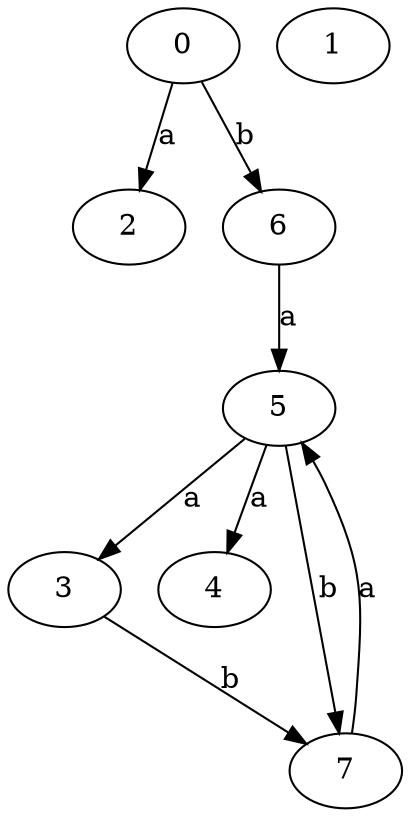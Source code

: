 strict digraph  {
2;
3;
4;
0;
5;
6;
7;
1;
3 -> 7  [label=b];
0 -> 2  [label=a];
0 -> 6  [label=b];
5 -> 3  [label=a];
5 -> 4  [label=a];
5 -> 7  [label=b];
6 -> 5  [label=a];
7 -> 5  [label=a];
}

